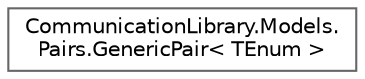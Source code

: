 digraph "Йерархия на класовете Графичен вид"
{
 // LATEX_PDF_SIZE
  bgcolor="transparent";
  edge [fontname=Helvetica,fontsize=10,labelfontname=Helvetica,labelfontsize=10];
  node [fontname=Helvetica,fontsize=10,shape=box,height=0.2,width=0.4];
  rankdir="LR";
  Node0 [label="CommunicationLibrary.Models.\lPairs.GenericPair\< TEnum \>",height=0.2,width=0.4,color="grey40", fillcolor="white", style="filled",URL="$class_communication_library_1_1_models_1_1_pairs_1_1_generic_pair.html",tooltip=" "];
}
